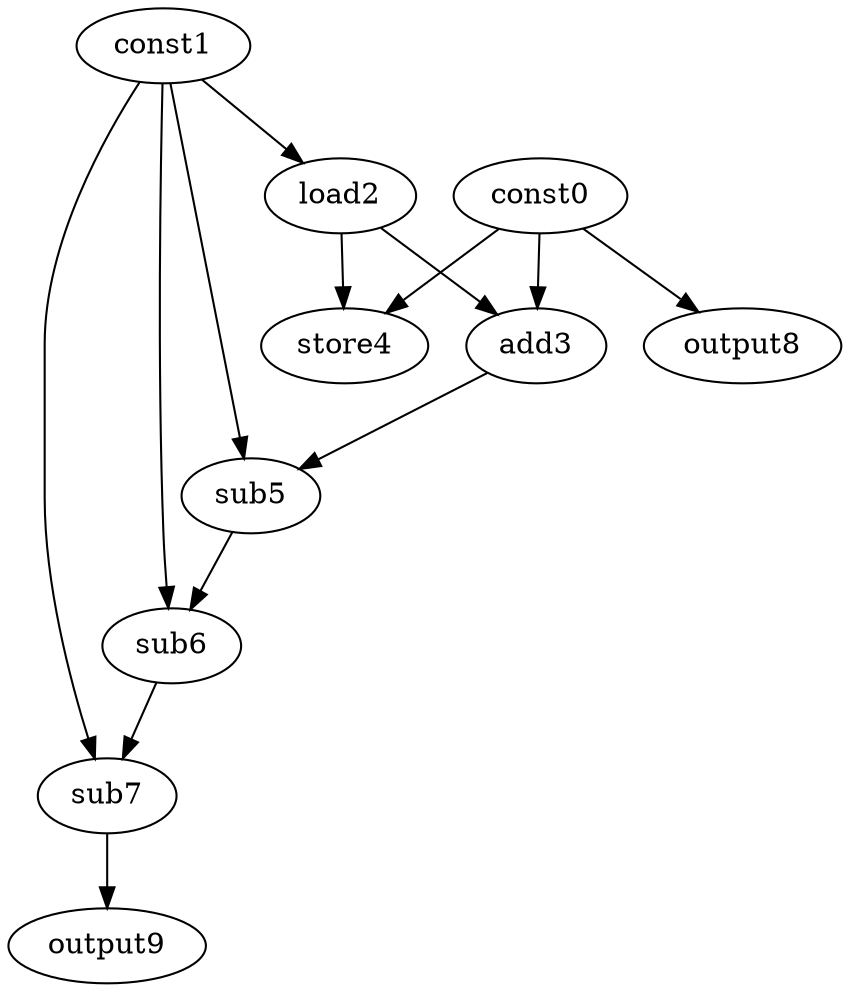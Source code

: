 digraph G { 
const0[opcode=const]; 
const1[opcode=const]; 
load2[opcode=load]; 
add3[opcode=add]; 
store4[opcode=store]; 
sub5[opcode=sub]; 
sub6[opcode=sub]; 
sub7[opcode=sub]; 
output8[opcode=output]; 
output9[opcode=output]; 
const1->load2[operand=0];
const0->output8[operand=0];
const0->add3[operand=0];
load2->add3[operand=1];
const0->store4[operand=0];
load2->store4[operand=1];
const1->sub5[operand=0];
add3->sub5[operand=1];
const1->sub6[operand=0];
sub5->sub6[operand=1];
const1->sub7[operand=0];
sub6->sub7[operand=1];
sub7->output9[operand=0];
}
